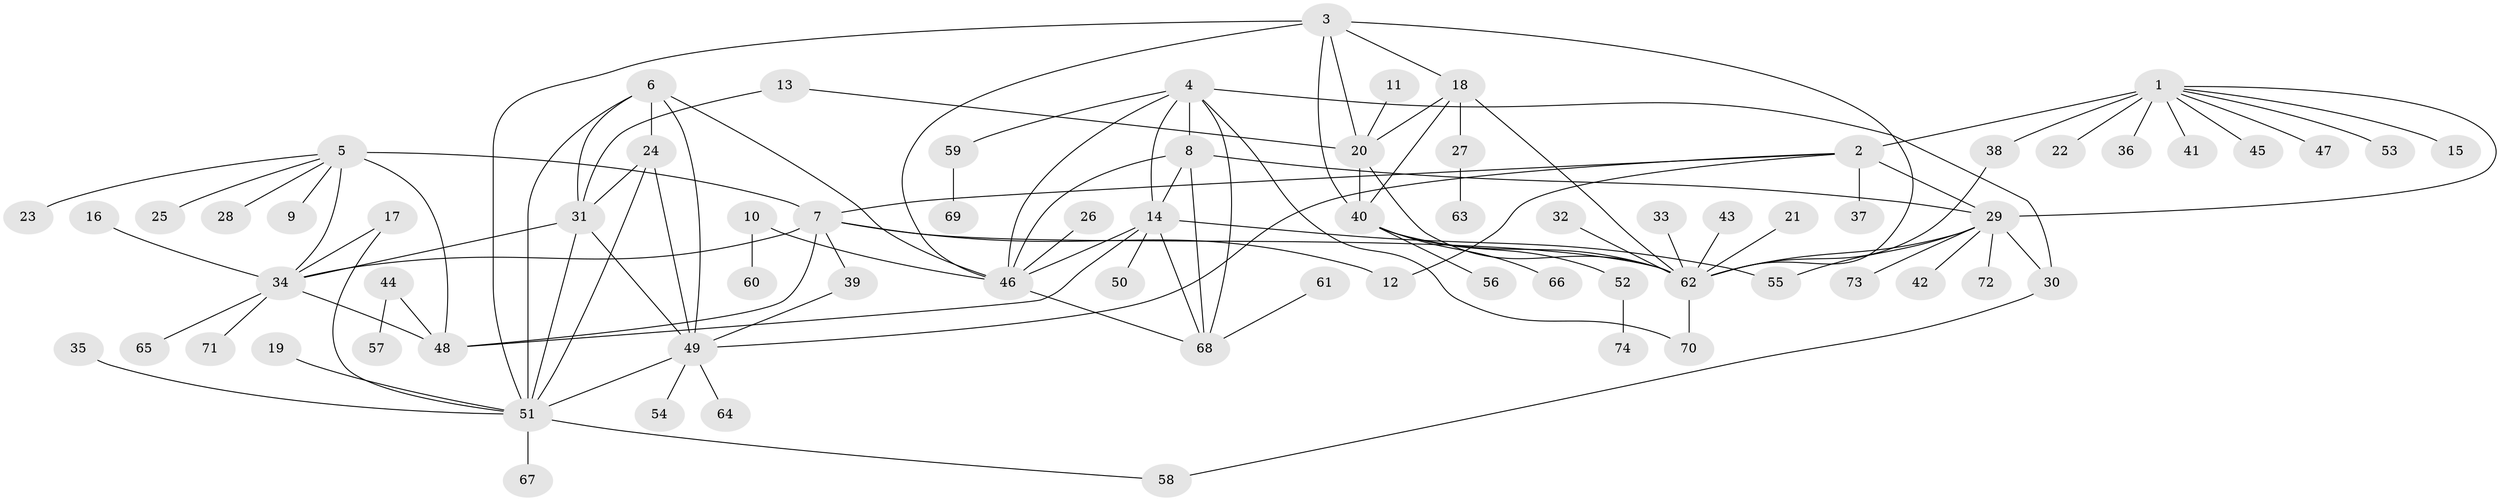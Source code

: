 // original degree distribution, {12: 0.009523809523809525, 9: 0.0380952380952381, 7: 0.05714285714285714, 6: 0.06666666666666667, 8: 0.01904761904761905, 13: 0.009523809523809525, 10: 0.009523809523809525, 5: 0.01904761904761905, 11: 0.009523809523809525, 1: 0.5714285714285714, 3: 0.0380952380952381, 2: 0.14285714285714285, 4: 0.009523809523809525}
// Generated by graph-tools (version 1.1) at 2025/37/03/04/25 23:37:38]
// undirected, 74 vertices, 110 edges
graph export_dot {
  node [color=gray90,style=filled];
  1;
  2;
  3;
  4;
  5;
  6;
  7;
  8;
  9;
  10;
  11;
  12;
  13;
  14;
  15;
  16;
  17;
  18;
  19;
  20;
  21;
  22;
  23;
  24;
  25;
  26;
  27;
  28;
  29;
  30;
  31;
  32;
  33;
  34;
  35;
  36;
  37;
  38;
  39;
  40;
  41;
  42;
  43;
  44;
  45;
  46;
  47;
  48;
  49;
  50;
  51;
  52;
  53;
  54;
  55;
  56;
  57;
  58;
  59;
  60;
  61;
  62;
  63;
  64;
  65;
  66;
  67;
  68;
  69;
  70;
  71;
  72;
  73;
  74;
  1 -- 2 [weight=4.0];
  1 -- 15 [weight=1.0];
  1 -- 22 [weight=1.0];
  1 -- 29 [weight=2.0];
  1 -- 36 [weight=1.0];
  1 -- 38 [weight=1.0];
  1 -- 41 [weight=1.0];
  1 -- 45 [weight=1.0];
  1 -- 47 [weight=1.0];
  1 -- 53 [weight=1.0];
  2 -- 7 [weight=1.0];
  2 -- 12 [weight=1.0];
  2 -- 29 [weight=2.0];
  2 -- 37 [weight=1.0];
  2 -- 49 [weight=1.0];
  3 -- 18 [weight=1.0];
  3 -- 20 [weight=1.0];
  3 -- 40 [weight=1.0];
  3 -- 46 [weight=1.0];
  3 -- 51 [weight=1.0];
  3 -- 62 [weight=1.0];
  4 -- 8 [weight=1.0];
  4 -- 14 [weight=1.0];
  4 -- 30 [weight=1.0];
  4 -- 46 [weight=1.0];
  4 -- 59 [weight=1.0];
  4 -- 68 [weight=1.0];
  4 -- 70 [weight=1.0];
  5 -- 7 [weight=2.0];
  5 -- 9 [weight=1.0];
  5 -- 23 [weight=1.0];
  5 -- 25 [weight=1.0];
  5 -- 28 [weight=1.0];
  5 -- 34 [weight=2.0];
  5 -- 48 [weight=2.0];
  6 -- 24 [weight=1.0];
  6 -- 31 [weight=1.0];
  6 -- 46 [weight=1.0];
  6 -- 49 [weight=1.0];
  6 -- 51 [weight=1.0];
  7 -- 12 [weight=1.0];
  7 -- 34 [weight=1.0];
  7 -- 39 [weight=1.0];
  7 -- 48 [weight=1.0];
  7 -- 62 [weight=1.0];
  8 -- 14 [weight=1.0];
  8 -- 29 [weight=1.0];
  8 -- 46 [weight=1.0];
  8 -- 68 [weight=1.0];
  10 -- 46 [weight=1.0];
  10 -- 60 [weight=1.0];
  11 -- 20 [weight=1.0];
  13 -- 20 [weight=1.0];
  13 -- 31 [weight=1.0];
  14 -- 46 [weight=1.0];
  14 -- 48 [weight=1.0];
  14 -- 50 [weight=1.0];
  14 -- 55 [weight=1.0];
  14 -- 68 [weight=1.0];
  16 -- 34 [weight=1.0];
  17 -- 34 [weight=1.0];
  17 -- 51 [weight=1.0];
  18 -- 20 [weight=1.0];
  18 -- 27 [weight=1.0];
  18 -- 40 [weight=1.0];
  18 -- 62 [weight=1.0];
  19 -- 51 [weight=1.0];
  20 -- 40 [weight=1.0];
  20 -- 62 [weight=1.0];
  21 -- 62 [weight=1.0];
  24 -- 31 [weight=1.0];
  24 -- 49 [weight=1.0];
  24 -- 51 [weight=1.0];
  26 -- 46 [weight=1.0];
  27 -- 63 [weight=1.0];
  29 -- 30 [weight=1.0];
  29 -- 42 [weight=1.0];
  29 -- 55 [weight=1.0];
  29 -- 62 [weight=1.0];
  29 -- 72 [weight=1.0];
  29 -- 73 [weight=1.0];
  30 -- 58 [weight=1.0];
  31 -- 34 [weight=1.0];
  31 -- 49 [weight=1.0];
  31 -- 51 [weight=1.0];
  32 -- 62 [weight=1.0];
  33 -- 62 [weight=1.0];
  34 -- 48 [weight=1.0];
  34 -- 65 [weight=1.0];
  34 -- 71 [weight=1.0];
  35 -- 51 [weight=1.0];
  38 -- 62 [weight=1.0];
  39 -- 49 [weight=1.0];
  40 -- 52 [weight=1.0];
  40 -- 56 [weight=1.0];
  40 -- 62 [weight=1.0];
  40 -- 66 [weight=1.0];
  43 -- 62 [weight=1.0];
  44 -- 48 [weight=1.0];
  44 -- 57 [weight=1.0];
  46 -- 68 [weight=1.0];
  49 -- 51 [weight=1.0];
  49 -- 54 [weight=1.0];
  49 -- 64 [weight=1.0];
  51 -- 58 [weight=1.0];
  51 -- 67 [weight=1.0];
  52 -- 74 [weight=1.0];
  59 -- 69 [weight=1.0];
  61 -- 68 [weight=1.0];
  62 -- 70 [weight=1.0];
}
